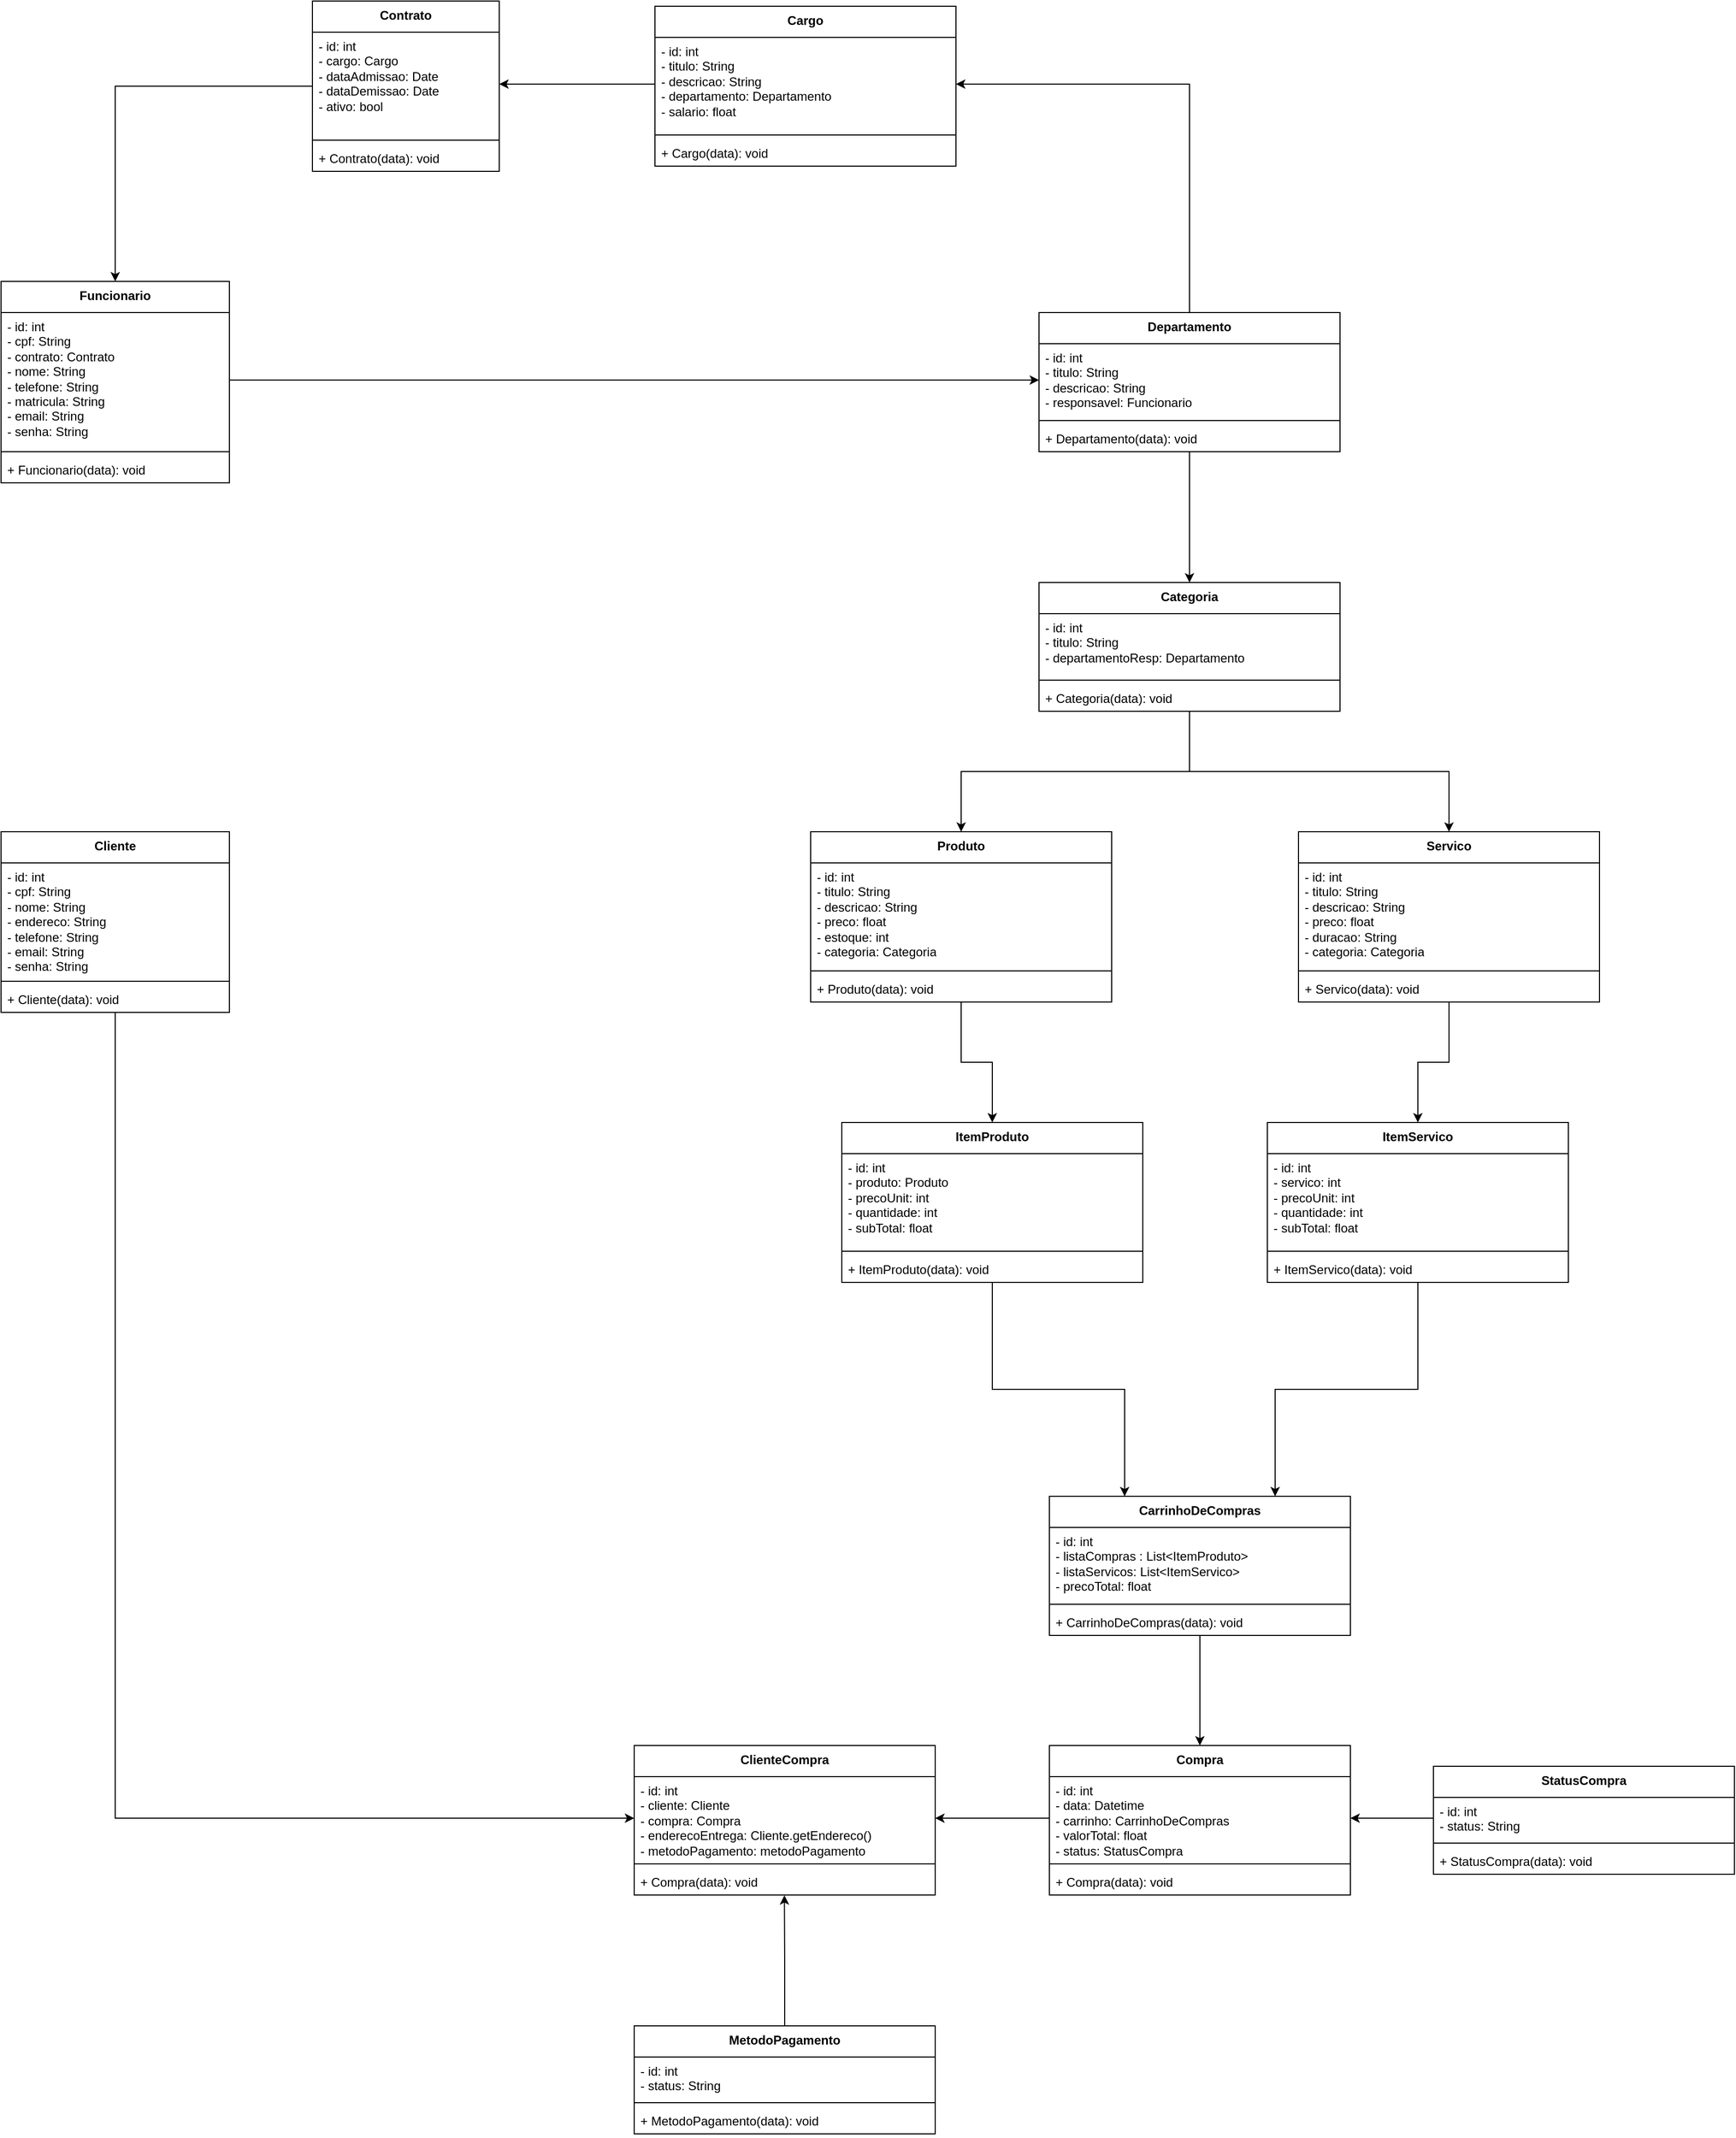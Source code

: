 <mxfile version="22.0.8" type="github">
  <diagram name="Page-1" id="0HX2dnRqEhf8P0ovfNeo">
    <mxGraphModel dx="1687" dy="2029" grid="1" gridSize="10" guides="1" tooltips="1" connect="1" arrows="1" fold="1" page="1" pageScale="1" pageWidth="850" pageHeight="1100" math="0" shadow="0">
      <root>
        <mxCell id="0" />
        <mxCell id="1" parent="0" />
        <mxCell id="rmH-b_gDkZlsQJ7KyMr7-101" style="edgeStyle=orthogonalEdgeStyle;rounded=0;orthogonalLoop=1;jettySize=auto;html=1;entryX=0;entryY=0.5;entryDx=0;entryDy=0;" parent="1" source="rmH-b_gDkZlsQJ7KyMr7-5" target="rmH-b_gDkZlsQJ7KyMr7-80" edge="1">
          <mxGeometry relative="1" as="geometry" />
        </mxCell>
        <mxCell id="rmH-b_gDkZlsQJ7KyMr7-5" value="Cliente" style="swimlane;fontStyle=1;align=center;verticalAlign=top;childLayout=stackLayout;horizontal=1;startSize=30;horizontalStack=0;resizeParent=1;resizeParentMax=0;resizeLast=0;collapsible=1;marginBottom=0;whiteSpace=wrap;html=1;" parent="1" vertex="1">
          <mxGeometry x="420" y="440" width="220" height="174" as="geometry" />
        </mxCell>
        <mxCell id="rmH-b_gDkZlsQJ7KyMr7-6" value="- id: int&lt;br style=&quot;border-color: var(--border-color);&quot;&gt;- cpf: String&lt;br style=&quot;border-color: var(--border-color);&quot;&gt;- nome: String&lt;br&gt;- endereco: String&lt;br style=&quot;border-color: var(--border-color);&quot;&gt;- telefone: String&lt;br style=&quot;border-color: var(--border-color);&quot;&gt;- email: String&lt;br style=&quot;border-color: var(--border-color);&quot;&gt;- senha: String" style="text;strokeColor=none;fillColor=none;align=left;verticalAlign=top;spacingLeft=4;spacingRight=4;overflow=hidden;rotatable=0;points=[[0,0.5],[1,0.5]];portConstraint=eastwest;whiteSpace=wrap;html=1;" parent="rmH-b_gDkZlsQJ7KyMr7-5" vertex="1">
          <mxGeometry y="30" width="220" height="110" as="geometry" />
        </mxCell>
        <mxCell id="rmH-b_gDkZlsQJ7KyMr7-7" value="" style="line;strokeWidth=1;fillColor=none;align=left;verticalAlign=middle;spacingTop=-1;spacingLeft=3;spacingRight=3;rotatable=0;labelPosition=right;points=[];portConstraint=eastwest;strokeColor=inherit;" parent="rmH-b_gDkZlsQJ7KyMr7-5" vertex="1">
          <mxGeometry y="140" width="220" height="8" as="geometry" />
        </mxCell>
        <mxCell id="rmH-b_gDkZlsQJ7KyMr7-8" value="+&amp;nbsp;Cliente(data): void" style="text;strokeColor=none;fillColor=none;align=left;verticalAlign=top;spacingLeft=4;spacingRight=4;overflow=hidden;rotatable=0;points=[[0,0.5],[1,0.5]];portConstraint=eastwest;whiteSpace=wrap;html=1;" parent="rmH-b_gDkZlsQJ7KyMr7-5" vertex="1">
          <mxGeometry y="148" width="220" height="26" as="geometry" />
        </mxCell>
        <mxCell id="rmH-b_gDkZlsQJ7KyMr7-11" value="Funcionario" style="swimlane;fontStyle=1;align=center;verticalAlign=top;childLayout=stackLayout;horizontal=1;startSize=30;horizontalStack=0;resizeParent=1;resizeParentMax=0;resizeLast=0;collapsible=1;marginBottom=0;whiteSpace=wrap;html=1;" parent="1" vertex="1">
          <mxGeometry x="420" y="-90" width="220" height="194" as="geometry" />
        </mxCell>
        <mxCell id="rmH-b_gDkZlsQJ7KyMr7-12" value="- id: int&lt;br&gt;- cpf: String&lt;br&gt;- contrato: Contrato&lt;br style=&quot;border-color: var(--border-color);&quot;&gt;- nome: String&lt;br style=&quot;border-color: var(--border-color);&quot;&gt;- telefone: String&lt;br&gt;- matricula: String&lt;br style=&quot;border-color: var(--border-color);&quot;&gt;- email: String&lt;br style=&quot;border-color: var(--border-color);&quot;&gt;- senha: String" style="text;strokeColor=none;fillColor=none;align=left;verticalAlign=top;spacingLeft=4;spacingRight=4;overflow=hidden;rotatable=0;points=[[0,0.5],[1,0.5]];portConstraint=eastwest;whiteSpace=wrap;html=1;" parent="rmH-b_gDkZlsQJ7KyMr7-11" vertex="1">
          <mxGeometry y="30" width="220" height="130" as="geometry" />
        </mxCell>
        <mxCell id="rmH-b_gDkZlsQJ7KyMr7-13" value="" style="line;strokeWidth=1;fillColor=none;align=left;verticalAlign=middle;spacingTop=-1;spacingLeft=3;spacingRight=3;rotatable=0;labelPosition=right;points=[];portConstraint=eastwest;strokeColor=inherit;" parent="rmH-b_gDkZlsQJ7KyMr7-11" vertex="1">
          <mxGeometry y="160" width="220" height="8" as="geometry" />
        </mxCell>
        <mxCell id="rmH-b_gDkZlsQJ7KyMr7-14" value="+ Funcionario(data): void" style="text;strokeColor=none;fillColor=none;align=left;verticalAlign=top;spacingLeft=4;spacingRight=4;overflow=hidden;rotatable=0;points=[[0,0.5],[1,0.5]];portConstraint=eastwest;whiteSpace=wrap;html=1;" parent="rmH-b_gDkZlsQJ7KyMr7-11" vertex="1">
          <mxGeometry y="168" width="220" height="26" as="geometry" />
        </mxCell>
        <mxCell id="rmH-b_gDkZlsQJ7KyMr7-46" style="edgeStyle=orthogonalEdgeStyle;rounded=0;orthogonalLoop=1;jettySize=auto;html=1;" parent="1" source="rmH-b_gDkZlsQJ7KyMr7-19" target="rmH-b_gDkZlsQJ7KyMr7-27" edge="1">
          <mxGeometry relative="1" as="geometry" />
        </mxCell>
        <mxCell id="rmH-b_gDkZlsQJ7KyMr7-19" value="Produto" style="swimlane;fontStyle=1;align=center;verticalAlign=top;childLayout=stackLayout;horizontal=1;startSize=30;horizontalStack=0;resizeParent=1;resizeParentMax=0;resizeLast=0;collapsible=1;marginBottom=0;whiteSpace=wrap;html=1;" parent="1" vertex="1">
          <mxGeometry x="1200" y="440" width="290" height="164" as="geometry" />
        </mxCell>
        <mxCell id="rmH-b_gDkZlsQJ7KyMr7-20" value="- id: int&lt;br&gt;- titulo: String&lt;br&gt;- descricao: String&lt;br&gt;- preco: float&lt;br&gt;- estoque: int&lt;br&gt;- categoria:&amp;nbsp;Categoria" style="text;strokeColor=none;fillColor=none;align=left;verticalAlign=top;spacingLeft=4;spacingRight=4;overflow=hidden;rotatable=0;points=[[0,0.5],[1,0.5]];portConstraint=eastwest;whiteSpace=wrap;html=1;" parent="rmH-b_gDkZlsQJ7KyMr7-19" vertex="1">
          <mxGeometry y="30" width="290" height="100" as="geometry" />
        </mxCell>
        <mxCell id="rmH-b_gDkZlsQJ7KyMr7-21" value="" style="line;strokeWidth=1;fillColor=none;align=left;verticalAlign=middle;spacingTop=-1;spacingLeft=3;spacingRight=3;rotatable=0;labelPosition=right;points=[];portConstraint=eastwest;strokeColor=inherit;" parent="rmH-b_gDkZlsQJ7KyMr7-19" vertex="1">
          <mxGeometry y="130" width="290" height="8" as="geometry" />
        </mxCell>
        <mxCell id="rmH-b_gDkZlsQJ7KyMr7-22" value="+ Produto(data): void" style="text;strokeColor=none;fillColor=none;align=left;verticalAlign=top;spacingLeft=4;spacingRight=4;overflow=hidden;rotatable=0;points=[[0,0.5],[1,0.5]];portConstraint=eastwest;whiteSpace=wrap;html=1;" parent="rmH-b_gDkZlsQJ7KyMr7-19" vertex="1">
          <mxGeometry y="138" width="290" height="26" as="geometry" />
        </mxCell>
        <mxCell id="rmH-b_gDkZlsQJ7KyMr7-69" style="edgeStyle=orthogonalEdgeStyle;rounded=0;orthogonalLoop=1;jettySize=auto;html=1;entryX=0.25;entryY=0;entryDx=0;entryDy=0;" parent="1" source="rmH-b_gDkZlsQJ7KyMr7-27" target="rmH-b_gDkZlsQJ7KyMr7-47" edge="1">
          <mxGeometry relative="1" as="geometry" />
        </mxCell>
        <mxCell id="rmH-b_gDkZlsQJ7KyMr7-27" value="ItemProduto" style="swimlane;fontStyle=1;align=center;verticalAlign=top;childLayout=stackLayout;horizontal=1;startSize=30;horizontalStack=0;resizeParent=1;resizeParentMax=0;resizeLast=0;collapsible=1;marginBottom=0;whiteSpace=wrap;html=1;" parent="1" vertex="1">
          <mxGeometry x="1230" y="720" width="290" height="154" as="geometry" />
        </mxCell>
        <mxCell id="rmH-b_gDkZlsQJ7KyMr7-28" value="- id: int&lt;br style=&quot;border-color: var(--border-color);&quot;&gt;- produto:&amp;nbsp;Produto&lt;br style=&quot;border-color: var(--border-color);&quot;&gt;- precoUnit: int&lt;br style=&quot;border-color: var(--border-color);&quot;&gt;- quantidade: int&lt;br style=&quot;border-color: var(--border-color);&quot;&gt;- subTotal: float" style="text;strokeColor=none;fillColor=none;align=left;verticalAlign=top;spacingLeft=4;spacingRight=4;overflow=hidden;rotatable=0;points=[[0,0.5],[1,0.5]];portConstraint=eastwest;whiteSpace=wrap;html=1;" parent="rmH-b_gDkZlsQJ7KyMr7-27" vertex="1">
          <mxGeometry y="30" width="290" height="90" as="geometry" />
        </mxCell>
        <mxCell id="rmH-b_gDkZlsQJ7KyMr7-29" value="" style="line;strokeWidth=1;fillColor=none;align=left;verticalAlign=middle;spacingTop=-1;spacingLeft=3;spacingRight=3;rotatable=0;labelPosition=right;points=[];portConstraint=eastwest;strokeColor=inherit;" parent="rmH-b_gDkZlsQJ7KyMr7-27" vertex="1">
          <mxGeometry y="120" width="290" height="8" as="geometry" />
        </mxCell>
        <mxCell id="rmH-b_gDkZlsQJ7KyMr7-30" value="+ ItemProduto(data): void" style="text;strokeColor=none;fillColor=none;align=left;verticalAlign=top;spacingLeft=4;spacingRight=4;overflow=hidden;rotatable=0;points=[[0,0.5],[1,0.5]];portConstraint=eastwest;whiteSpace=wrap;html=1;" parent="rmH-b_gDkZlsQJ7KyMr7-27" vertex="1">
          <mxGeometry y="128" width="290" height="26" as="geometry" />
        </mxCell>
        <mxCell id="rmH-b_gDkZlsQJ7KyMr7-74" style="edgeStyle=orthogonalEdgeStyle;rounded=0;orthogonalLoop=1;jettySize=auto;html=1;entryX=0.5;entryY=0;entryDx=0;entryDy=0;" parent="1" source="rmH-b_gDkZlsQJ7KyMr7-47" target="rmH-b_gDkZlsQJ7KyMr7-70" edge="1">
          <mxGeometry relative="1" as="geometry" />
        </mxCell>
        <mxCell id="rmH-b_gDkZlsQJ7KyMr7-47" value="CarrinhoDeCompras" style="swimlane;fontStyle=1;align=center;verticalAlign=top;childLayout=stackLayout;horizontal=1;startSize=30;horizontalStack=0;resizeParent=1;resizeParentMax=0;resizeLast=0;collapsible=1;marginBottom=0;whiteSpace=wrap;html=1;" parent="1" vertex="1">
          <mxGeometry x="1430" y="1080" width="290" height="134" as="geometry" />
        </mxCell>
        <mxCell id="rmH-b_gDkZlsQJ7KyMr7-48" value="- id: int&lt;br style=&quot;border-color: var(--border-color);&quot;&gt;- listaCompras : List&amp;lt;ItemProduto&amp;gt;&lt;br&gt;- listaServicos: List&amp;lt;ItemServico&amp;gt;&lt;br style=&quot;border-color: var(--border-color);&quot;&gt;- precoTotal: float" style="text;strokeColor=none;fillColor=none;align=left;verticalAlign=top;spacingLeft=4;spacingRight=4;overflow=hidden;rotatable=0;points=[[0,0.5],[1,0.5]];portConstraint=eastwest;whiteSpace=wrap;html=1;" parent="rmH-b_gDkZlsQJ7KyMr7-47" vertex="1">
          <mxGeometry y="30" width="290" height="70" as="geometry" />
        </mxCell>
        <mxCell id="rmH-b_gDkZlsQJ7KyMr7-49" value="" style="line;strokeWidth=1;fillColor=none;align=left;verticalAlign=middle;spacingTop=-1;spacingLeft=3;spacingRight=3;rotatable=0;labelPosition=right;points=[];portConstraint=eastwest;strokeColor=inherit;" parent="rmH-b_gDkZlsQJ7KyMr7-47" vertex="1">
          <mxGeometry y="100" width="290" height="8" as="geometry" />
        </mxCell>
        <mxCell id="rmH-b_gDkZlsQJ7KyMr7-50" value="+ CarrinhoDeCompras(data): void" style="text;strokeColor=none;fillColor=none;align=left;verticalAlign=top;spacingLeft=4;spacingRight=4;overflow=hidden;rotatable=0;points=[[0,0.5],[1,0.5]];portConstraint=eastwest;whiteSpace=wrap;html=1;" parent="rmH-b_gDkZlsQJ7KyMr7-47" vertex="1">
          <mxGeometry y="108" width="290" height="26" as="geometry" />
        </mxCell>
        <mxCell id="rmH-b_gDkZlsQJ7KyMr7-64" style="edgeStyle=orthogonalEdgeStyle;rounded=0;orthogonalLoop=1;jettySize=auto;html=1;entryX=0.5;entryY=0;entryDx=0;entryDy=0;" parent="1" source="rmH-b_gDkZlsQJ7KyMr7-51" target="rmH-b_gDkZlsQJ7KyMr7-55" edge="1">
          <mxGeometry relative="1" as="geometry" />
        </mxCell>
        <mxCell id="rmH-b_gDkZlsQJ7KyMr7-51" value="Servico" style="swimlane;fontStyle=1;align=center;verticalAlign=top;childLayout=stackLayout;horizontal=1;startSize=30;horizontalStack=0;resizeParent=1;resizeParentMax=0;resizeLast=0;collapsible=1;marginBottom=0;whiteSpace=wrap;html=1;" parent="1" vertex="1">
          <mxGeometry x="1670" y="440" width="290" height="164" as="geometry" />
        </mxCell>
        <mxCell id="rmH-b_gDkZlsQJ7KyMr7-52" value="- id: int&lt;br&gt;- titulo: String&lt;br&gt;- descricao: String&lt;br&gt;- preco: float&lt;br&gt;- duracao: String&lt;br&gt;-&amp;nbsp;categoria: Categoria" style="text;strokeColor=none;fillColor=none;align=left;verticalAlign=top;spacingLeft=4;spacingRight=4;overflow=hidden;rotatable=0;points=[[0,0.5],[1,0.5]];portConstraint=eastwest;whiteSpace=wrap;html=1;" parent="rmH-b_gDkZlsQJ7KyMr7-51" vertex="1">
          <mxGeometry y="30" width="290" height="100" as="geometry" />
        </mxCell>
        <mxCell id="rmH-b_gDkZlsQJ7KyMr7-53" value="" style="line;strokeWidth=1;fillColor=none;align=left;verticalAlign=middle;spacingTop=-1;spacingLeft=3;spacingRight=3;rotatable=0;labelPosition=right;points=[];portConstraint=eastwest;strokeColor=inherit;" parent="rmH-b_gDkZlsQJ7KyMr7-51" vertex="1">
          <mxGeometry y="130" width="290" height="8" as="geometry" />
        </mxCell>
        <mxCell id="rmH-b_gDkZlsQJ7KyMr7-54" value="+ Servico(data): void" style="text;strokeColor=none;fillColor=none;align=left;verticalAlign=top;spacingLeft=4;spacingRight=4;overflow=hidden;rotatable=0;points=[[0,0.5],[1,0.5]];portConstraint=eastwest;whiteSpace=wrap;html=1;" parent="rmH-b_gDkZlsQJ7KyMr7-51" vertex="1">
          <mxGeometry y="138" width="290" height="26" as="geometry" />
        </mxCell>
        <mxCell id="rmH-b_gDkZlsQJ7KyMr7-67" style="edgeStyle=orthogonalEdgeStyle;rounded=0;orthogonalLoop=1;jettySize=auto;html=1;entryX=0.75;entryY=0;entryDx=0;entryDy=0;" parent="1" source="rmH-b_gDkZlsQJ7KyMr7-55" target="rmH-b_gDkZlsQJ7KyMr7-47" edge="1">
          <mxGeometry relative="1" as="geometry" />
        </mxCell>
        <mxCell id="rmH-b_gDkZlsQJ7KyMr7-55" value="ItemServico" style="swimlane;fontStyle=1;align=center;verticalAlign=top;childLayout=stackLayout;horizontal=1;startSize=30;horizontalStack=0;resizeParent=1;resizeParentMax=0;resizeLast=0;collapsible=1;marginBottom=0;whiteSpace=wrap;html=1;" parent="1" vertex="1">
          <mxGeometry x="1640" y="720" width="290" height="154" as="geometry" />
        </mxCell>
        <mxCell id="rmH-b_gDkZlsQJ7KyMr7-56" value="- id: int&lt;br style=&quot;border-color: var(--border-color);&quot;&gt;- servico: int&lt;br style=&quot;border-color: var(--border-color);&quot;&gt;- precoUnit: int&lt;br style=&quot;border-color: var(--border-color);&quot;&gt;- quantidade: int&lt;br style=&quot;border-color: var(--border-color);&quot;&gt;- subTotal: float" style="text;strokeColor=none;fillColor=none;align=left;verticalAlign=top;spacingLeft=4;spacingRight=4;overflow=hidden;rotatable=0;points=[[0,0.5],[1,0.5]];portConstraint=eastwest;whiteSpace=wrap;html=1;" parent="rmH-b_gDkZlsQJ7KyMr7-55" vertex="1">
          <mxGeometry y="30" width="290" height="90" as="geometry" />
        </mxCell>
        <mxCell id="rmH-b_gDkZlsQJ7KyMr7-57" value="" style="line;strokeWidth=1;fillColor=none;align=left;verticalAlign=middle;spacingTop=-1;spacingLeft=3;spacingRight=3;rotatable=0;labelPosition=right;points=[];portConstraint=eastwest;strokeColor=inherit;" parent="rmH-b_gDkZlsQJ7KyMr7-55" vertex="1">
          <mxGeometry y="120" width="290" height="8" as="geometry" />
        </mxCell>
        <mxCell id="rmH-b_gDkZlsQJ7KyMr7-58" value="+&amp;nbsp;ItemServico(data): void" style="text;strokeColor=none;fillColor=none;align=left;verticalAlign=top;spacingLeft=4;spacingRight=4;overflow=hidden;rotatable=0;points=[[0,0.5],[1,0.5]];portConstraint=eastwest;whiteSpace=wrap;html=1;" parent="rmH-b_gDkZlsQJ7KyMr7-55" vertex="1">
          <mxGeometry y="128" width="290" height="26" as="geometry" />
        </mxCell>
        <mxCell id="rmH-b_gDkZlsQJ7KyMr7-70" value="Compra" style="swimlane;fontStyle=1;align=center;verticalAlign=top;childLayout=stackLayout;horizontal=1;startSize=30;horizontalStack=0;resizeParent=1;resizeParentMax=0;resizeLast=0;collapsible=1;marginBottom=0;whiteSpace=wrap;html=1;" parent="1" vertex="1">
          <mxGeometry x="1430" y="1320" width="290" height="144" as="geometry" />
        </mxCell>
        <mxCell id="rmH-b_gDkZlsQJ7KyMr7-71" value="- id: int&lt;br style=&quot;border-color: var(--border-color);&quot;&gt;- data: Datetime&lt;br style=&quot;border-color: var(--border-color);&quot;&gt;- carrinho:&amp;nbsp;CarrinhoDeCompras&lt;br style=&quot;border-color: var(--border-color);&quot;&gt;- valorTotal: float&lt;br&gt;- status: StatusCompra" style="text;strokeColor=none;fillColor=none;align=left;verticalAlign=top;spacingLeft=4;spacingRight=4;overflow=hidden;rotatable=0;points=[[0,0.5],[1,0.5]];portConstraint=eastwest;whiteSpace=wrap;html=1;" parent="rmH-b_gDkZlsQJ7KyMr7-70" vertex="1">
          <mxGeometry y="30" width="290" height="80" as="geometry" />
        </mxCell>
        <mxCell id="rmH-b_gDkZlsQJ7KyMr7-72" value="" style="line;strokeWidth=1;fillColor=none;align=left;verticalAlign=middle;spacingTop=-1;spacingLeft=3;spacingRight=3;rotatable=0;labelPosition=right;points=[];portConstraint=eastwest;strokeColor=inherit;" parent="rmH-b_gDkZlsQJ7KyMr7-70" vertex="1">
          <mxGeometry y="110" width="290" height="8" as="geometry" />
        </mxCell>
        <mxCell id="rmH-b_gDkZlsQJ7KyMr7-73" value="+&amp;nbsp;Compra(data): void" style="text;strokeColor=none;fillColor=none;align=left;verticalAlign=top;spacingLeft=4;spacingRight=4;overflow=hidden;rotatable=0;points=[[0,0.5],[1,0.5]];portConstraint=eastwest;whiteSpace=wrap;html=1;" parent="rmH-b_gDkZlsQJ7KyMr7-70" vertex="1">
          <mxGeometry y="118" width="290" height="26" as="geometry" />
        </mxCell>
        <mxCell id="rmH-b_gDkZlsQJ7KyMr7-79" value="ClienteCompra" style="swimlane;fontStyle=1;align=center;verticalAlign=top;childLayout=stackLayout;horizontal=1;startSize=30;horizontalStack=0;resizeParent=1;resizeParentMax=0;resizeLast=0;collapsible=1;marginBottom=0;whiteSpace=wrap;html=1;" parent="1" vertex="1">
          <mxGeometry x="1030" y="1320" width="290" height="144" as="geometry" />
        </mxCell>
        <mxCell id="rmH-b_gDkZlsQJ7KyMr7-80" value="- id: int&lt;br style=&quot;border-color: var(--border-color);&quot;&gt;- cliente: Cliente&lt;br style=&quot;border-color: var(--border-color);&quot;&gt;- compra:&amp;nbsp;Compra&lt;br style=&quot;border-color: var(--border-color);&quot;&gt;- enderecoEntrega: Cliente.getEndereco()&lt;br&gt;- metodoPagamento: metodoPagamento" style="text;strokeColor=none;fillColor=none;align=left;verticalAlign=top;spacingLeft=4;spacingRight=4;overflow=hidden;rotatable=0;points=[[0,0.5],[1,0.5]];portConstraint=eastwest;whiteSpace=wrap;html=1;" parent="rmH-b_gDkZlsQJ7KyMr7-79" vertex="1">
          <mxGeometry y="30" width="290" height="80" as="geometry" />
        </mxCell>
        <mxCell id="rmH-b_gDkZlsQJ7KyMr7-81" value="" style="line;strokeWidth=1;fillColor=none;align=left;verticalAlign=middle;spacingTop=-1;spacingLeft=3;spacingRight=3;rotatable=0;labelPosition=right;points=[];portConstraint=eastwest;strokeColor=inherit;" parent="rmH-b_gDkZlsQJ7KyMr7-79" vertex="1">
          <mxGeometry y="110" width="290" height="8" as="geometry" />
        </mxCell>
        <mxCell id="rmH-b_gDkZlsQJ7KyMr7-82" value="+&amp;nbsp;Compra(data): void" style="text;strokeColor=none;fillColor=none;align=left;verticalAlign=top;spacingLeft=4;spacingRight=4;overflow=hidden;rotatable=0;points=[[0,0.5],[1,0.5]];portConstraint=eastwest;whiteSpace=wrap;html=1;" parent="rmH-b_gDkZlsQJ7KyMr7-79" vertex="1">
          <mxGeometry y="118" width="290" height="26" as="geometry" />
        </mxCell>
        <mxCell id="rmH-b_gDkZlsQJ7KyMr7-83" value="StatusCompra" style="swimlane;fontStyle=1;align=center;verticalAlign=top;childLayout=stackLayout;horizontal=1;startSize=30;horizontalStack=0;resizeParent=1;resizeParentMax=0;resizeLast=0;collapsible=1;marginBottom=0;whiteSpace=wrap;html=1;" parent="1" vertex="1">
          <mxGeometry x="1800" y="1340" width="290" height="104" as="geometry" />
        </mxCell>
        <mxCell id="rmH-b_gDkZlsQJ7KyMr7-84" value="- id: int&lt;br style=&quot;border-color: var(--border-color);&quot;&gt;- status: String" style="text;strokeColor=none;fillColor=none;align=left;verticalAlign=top;spacingLeft=4;spacingRight=4;overflow=hidden;rotatable=0;points=[[0,0.5],[1,0.5]];portConstraint=eastwest;whiteSpace=wrap;html=1;" parent="rmH-b_gDkZlsQJ7KyMr7-83" vertex="1">
          <mxGeometry y="30" width="290" height="40" as="geometry" />
        </mxCell>
        <mxCell id="rmH-b_gDkZlsQJ7KyMr7-85" value="" style="line;strokeWidth=1;fillColor=none;align=left;verticalAlign=middle;spacingTop=-1;spacingLeft=3;spacingRight=3;rotatable=0;labelPosition=right;points=[];portConstraint=eastwest;strokeColor=inherit;" parent="rmH-b_gDkZlsQJ7KyMr7-83" vertex="1">
          <mxGeometry y="70" width="290" height="8" as="geometry" />
        </mxCell>
        <mxCell id="rmH-b_gDkZlsQJ7KyMr7-86" value="+&amp;nbsp;StatusCompra(data): void" style="text;strokeColor=none;fillColor=none;align=left;verticalAlign=top;spacingLeft=4;spacingRight=4;overflow=hidden;rotatable=0;points=[[0,0.5],[1,0.5]];portConstraint=eastwest;whiteSpace=wrap;html=1;" parent="rmH-b_gDkZlsQJ7KyMr7-83" vertex="1">
          <mxGeometry y="78" width="290" height="26" as="geometry" />
        </mxCell>
        <mxCell id="rmH-b_gDkZlsQJ7KyMr7-87" style="edgeStyle=orthogonalEdgeStyle;rounded=0;orthogonalLoop=1;jettySize=auto;html=1;exitX=0;exitY=0.5;exitDx=0;exitDy=0;entryX=1;entryY=0.5;entryDx=0;entryDy=0;" parent="1" source="rmH-b_gDkZlsQJ7KyMr7-84" target="rmH-b_gDkZlsQJ7KyMr7-71" edge="1">
          <mxGeometry relative="1" as="geometry" />
        </mxCell>
        <mxCell id="rmH-b_gDkZlsQJ7KyMr7-108" style="edgeStyle=orthogonalEdgeStyle;rounded=0;orthogonalLoop=1;jettySize=auto;html=1;entryX=1;entryY=0.5;entryDx=0;entryDy=0;" parent="1" source="rmH-b_gDkZlsQJ7KyMr7-88" target="rmH-b_gDkZlsQJ7KyMr7-105" edge="1">
          <mxGeometry relative="1" as="geometry" />
        </mxCell>
        <mxCell id="ruQxINrf4VnfBVx8ZJQu-12" style="edgeStyle=orthogonalEdgeStyle;rounded=0;orthogonalLoop=1;jettySize=auto;html=1;" edge="1" parent="1" source="rmH-b_gDkZlsQJ7KyMr7-88" target="ruQxINrf4VnfBVx8ZJQu-7">
          <mxGeometry relative="1" as="geometry" />
        </mxCell>
        <mxCell id="rmH-b_gDkZlsQJ7KyMr7-88" value="Departamento" style="swimlane;fontStyle=1;align=center;verticalAlign=top;childLayout=stackLayout;horizontal=1;startSize=30;horizontalStack=0;resizeParent=1;resizeParentMax=0;resizeLast=0;collapsible=1;marginBottom=0;whiteSpace=wrap;html=1;" parent="1" vertex="1">
          <mxGeometry x="1420" y="-60" width="290" height="134" as="geometry" />
        </mxCell>
        <mxCell id="rmH-b_gDkZlsQJ7KyMr7-89" value="- id: int&lt;br&gt;- titulo: String&lt;br&gt;- descricao: String&lt;br&gt;- responsavel: Funcionario" style="text;strokeColor=none;fillColor=none;align=left;verticalAlign=top;spacingLeft=4;spacingRight=4;overflow=hidden;rotatable=0;points=[[0,0.5],[1,0.5]];portConstraint=eastwest;whiteSpace=wrap;html=1;" parent="rmH-b_gDkZlsQJ7KyMr7-88" vertex="1">
          <mxGeometry y="30" width="290" height="70" as="geometry" />
        </mxCell>
        <mxCell id="rmH-b_gDkZlsQJ7KyMr7-90" value="" style="line;strokeWidth=1;fillColor=none;align=left;verticalAlign=middle;spacingTop=-1;spacingLeft=3;spacingRight=3;rotatable=0;labelPosition=right;points=[];portConstraint=eastwest;strokeColor=inherit;" parent="rmH-b_gDkZlsQJ7KyMr7-88" vertex="1">
          <mxGeometry y="100" width="290" height="8" as="geometry" />
        </mxCell>
        <mxCell id="rmH-b_gDkZlsQJ7KyMr7-91" value="+&amp;nbsp;Departamento(data): void" style="text;strokeColor=none;fillColor=none;align=left;verticalAlign=top;spacingLeft=4;spacingRight=4;overflow=hidden;rotatable=0;points=[[0,0.5],[1,0.5]];portConstraint=eastwest;whiteSpace=wrap;html=1;" parent="rmH-b_gDkZlsQJ7KyMr7-88" vertex="1">
          <mxGeometry y="108" width="290" height="26" as="geometry" />
        </mxCell>
        <mxCell id="rmH-b_gDkZlsQJ7KyMr7-93" value="MetodoPagamento" style="swimlane;fontStyle=1;align=center;verticalAlign=top;childLayout=stackLayout;horizontal=1;startSize=30;horizontalStack=0;resizeParent=1;resizeParentMax=0;resizeLast=0;collapsible=1;marginBottom=0;whiteSpace=wrap;html=1;" parent="1" vertex="1">
          <mxGeometry x="1030" y="1590" width="290" height="104" as="geometry" />
        </mxCell>
        <mxCell id="rmH-b_gDkZlsQJ7KyMr7-94" value="- id: int&lt;br style=&quot;border-color: var(--border-color);&quot;&gt;- status: String" style="text;strokeColor=none;fillColor=none;align=left;verticalAlign=top;spacingLeft=4;spacingRight=4;overflow=hidden;rotatable=0;points=[[0,0.5],[1,0.5]];portConstraint=eastwest;whiteSpace=wrap;html=1;" parent="rmH-b_gDkZlsQJ7KyMr7-93" vertex="1">
          <mxGeometry y="30" width="290" height="40" as="geometry" />
        </mxCell>
        <mxCell id="rmH-b_gDkZlsQJ7KyMr7-95" value="" style="line;strokeWidth=1;fillColor=none;align=left;verticalAlign=middle;spacingTop=-1;spacingLeft=3;spacingRight=3;rotatable=0;labelPosition=right;points=[];portConstraint=eastwest;strokeColor=inherit;" parent="rmH-b_gDkZlsQJ7KyMr7-93" vertex="1">
          <mxGeometry y="70" width="290" height="8" as="geometry" />
        </mxCell>
        <mxCell id="rmH-b_gDkZlsQJ7KyMr7-96" value="+&amp;nbsp;MetodoPagamento(data): void" style="text;strokeColor=none;fillColor=none;align=left;verticalAlign=top;spacingLeft=4;spacingRight=4;overflow=hidden;rotatable=0;points=[[0,0.5],[1,0.5]];portConstraint=eastwest;whiteSpace=wrap;html=1;" parent="rmH-b_gDkZlsQJ7KyMr7-93" vertex="1">
          <mxGeometry y="78" width="290" height="26" as="geometry" />
        </mxCell>
        <mxCell id="rmH-b_gDkZlsQJ7KyMr7-98" style="edgeStyle=orthogonalEdgeStyle;rounded=0;orthogonalLoop=1;jettySize=auto;html=1;entryX=0.499;entryY=1.009;entryDx=0;entryDy=0;entryPerimeter=0;" parent="1" source="rmH-b_gDkZlsQJ7KyMr7-93" target="rmH-b_gDkZlsQJ7KyMr7-82" edge="1">
          <mxGeometry relative="1" as="geometry" />
        </mxCell>
        <mxCell id="rmH-b_gDkZlsQJ7KyMr7-100" style="edgeStyle=orthogonalEdgeStyle;rounded=0;orthogonalLoop=1;jettySize=auto;html=1;entryX=1;entryY=0.5;entryDx=0;entryDy=0;" parent="1" source="rmH-b_gDkZlsQJ7KyMr7-71" target="rmH-b_gDkZlsQJ7KyMr7-80" edge="1">
          <mxGeometry relative="1" as="geometry" />
        </mxCell>
        <mxCell id="rmH-b_gDkZlsQJ7KyMr7-103" style="edgeStyle=orthogonalEdgeStyle;rounded=0;orthogonalLoop=1;jettySize=auto;html=1;exitX=1;exitY=0.5;exitDx=0;exitDy=0;entryX=0;entryY=0.5;entryDx=0;entryDy=0;" parent="1" source="rmH-b_gDkZlsQJ7KyMr7-12" target="rmH-b_gDkZlsQJ7KyMr7-89" edge="1">
          <mxGeometry relative="1" as="geometry" />
        </mxCell>
        <mxCell id="rmH-b_gDkZlsQJ7KyMr7-104" value="Cargo" style="swimlane;fontStyle=1;align=center;verticalAlign=top;childLayout=stackLayout;horizontal=1;startSize=30;horizontalStack=0;resizeParent=1;resizeParentMax=0;resizeLast=0;collapsible=1;marginBottom=0;whiteSpace=wrap;html=1;" parent="1" vertex="1">
          <mxGeometry x="1050" y="-355" width="290" height="154" as="geometry" />
        </mxCell>
        <mxCell id="rmH-b_gDkZlsQJ7KyMr7-105" value="- id: int&lt;br style=&quot;border-color: var(--border-color);&quot;&gt;- titulo: String&lt;br&gt;- descricao: String&lt;br style=&quot;border-color: var(--border-color);&quot;&gt;- departamento: Departamento&lt;br&gt;- salario: float" style="text;strokeColor=none;fillColor=none;align=left;verticalAlign=top;spacingLeft=4;spacingRight=4;overflow=hidden;rotatable=0;points=[[0,0.5],[1,0.5]];portConstraint=eastwest;whiteSpace=wrap;html=1;" parent="rmH-b_gDkZlsQJ7KyMr7-104" vertex="1">
          <mxGeometry y="30" width="290" height="90" as="geometry" />
        </mxCell>
        <mxCell id="rmH-b_gDkZlsQJ7KyMr7-106" value="" style="line;strokeWidth=1;fillColor=none;align=left;verticalAlign=middle;spacingTop=-1;spacingLeft=3;spacingRight=3;rotatable=0;labelPosition=right;points=[];portConstraint=eastwest;strokeColor=inherit;" parent="rmH-b_gDkZlsQJ7KyMr7-104" vertex="1">
          <mxGeometry y="120" width="290" height="8" as="geometry" />
        </mxCell>
        <mxCell id="rmH-b_gDkZlsQJ7KyMr7-107" value="+&amp;nbsp;Cargo(data): void" style="text;strokeColor=none;fillColor=none;align=left;verticalAlign=top;spacingLeft=4;spacingRight=4;overflow=hidden;rotatable=0;points=[[0,0.5],[1,0.5]];portConstraint=eastwest;whiteSpace=wrap;html=1;" parent="rmH-b_gDkZlsQJ7KyMr7-104" vertex="1">
          <mxGeometry y="128" width="290" height="26" as="geometry" />
        </mxCell>
        <mxCell id="ruQxINrf4VnfBVx8ZJQu-1" style="edgeStyle=orthogonalEdgeStyle;rounded=0;orthogonalLoop=1;jettySize=auto;html=1;" edge="1" parent="1" source="rmH-b_gDkZlsQJ7KyMr7-110" target="rmH-b_gDkZlsQJ7KyMr7-11">
          <mxGeometry relative="1" as="geometry" />
        </mxCell>
        <mxCell id="rmH-b_gDkZlsQJ7KyMr7-110" value="Contrato" style="swimlane;fontStyle=1;align=center;verticalAlign=top;childLayout=stackLayout;horizontal=1;startSize=30;horizontalStack=0;resizeParent=1;resizeParentMax=0;resizeLast=0;collapsible=1;marginBottom=0;whiteSpace=wrap;html=1;" parent="1" vertex="1">
          <mxGeometry x="720" y="-360" width="180" height="164" as="geometry" />
        </mxCell>
        <mxCell id="rmH-b_gDkZlsQJ7KyMr7-111" value="- id: int&lt;br&gt;- cargo: Cargo&lt;br&gt;- dataAdmissao: Date&lt;br&gt;- dataDemissao: Date&lt;br&gt;- ativo: bool" style="text;strokeColor=none;fillColor=none;align=left;verticalAlign=top;spacingLeft=4;spacingRight=4;overflow=hidden;rotatable=0;points=[[0,0.5],[1,0.5]];portConstraint=eastwest;whiteSpace=wrap;html=1;" parent="rmH-b_gDkZlsQJ7KyMr7-110" vertex="1">
          <mxGeometry y="30" width="180" height="100" as="geometry" />
        </mxCell>
        <mxCell id="rmH-b_gDkZlsQJ7KyMr7-112" value="" style="line;strokeWidth=1;fillColor=none;align=left;verticalAlign=middle;spacingTop=-1;spacingLeft=3;spacingRight=3;rotatable=0;labelPosition=right;points=[];portConstraint=eastwest;strokeColor=inherit;" parent="rmH-b_gDkZlsQJ7KyMr7-110" vertex="1">
          <mxGeometry y="130" width="180" height="8" as="geometry" />
        </mxCell>
        <mxCell id="rmH-b_gDkZlsQJ7KyMr7-113" value="+&amp;nbsp;Contrato(data): void" style="text;strokeColor=none;fillColor=none;align=left;verticalAlign=top;spacingLeft=4;spacingRight=4;overflow=hidden;rotatable=0;points=[[0,0.5],[1,0.5]];portConstraint=eastwest;whiteSpace=wrap;html=1;" parent="rmH-b_gDkZlsQJ7KyMr7-110" vertex="1">
          <mxGeometry y="138" width="180" height="26" as="geometry" />
        </mxCell>
        <mxCell id="rmH-b_gDkZlsQJ7KyMr7-115" style="edgeStyle=orthogonalEdgeStyle;rounded=0;orthogonalLoop=1;jettySize=auto;html=1;exitX=0;exitY=0.5;exitDx=0;exitDy=0;entryX=1;entryY=0.5;entryDx=0;entryDy=0;" parent="1" source="rmH-b_gDkZlsQJ7KyMr7-105" target="rmH-b_gDkZlsQJ7KyMr7-111" edge="1">
          <mxGeometry relative="1" as="geometry" />
        </mxCell>
        <mxCell id="ruQxINrf4VnfBVx8ZJQu-16" style="edgeStyle=orthogonalEdgeStyle;rounded=0;orthogonalLoop=1;jettySize=auto;html=1;" edge="1" parent="1" source="ruQxINrf4VnfBVx8ZJQu-7" target="rmH-b_gDkZlsQJ7KyMr7-19">
          <mxGeometry relative="1" as="geometry" />
        </mxCell>
        <mxCell id="ruQxINrf4VnfBVx8ZJQu-17" style="edgeStyle=orthogonalEdgeStyle;rounded=0;orthogonalLoop=1;jettySize=auto;html=1;entryX=0.5;entryY=0;entryDx=0;entryDy=0;" edge="1" parent="1" source="ruQxINrf4VnfBVx8ZJQu-7" target="rmH-b_gDkZlsQJ7KyMr7-51">
          <mxGeometry relative="1" as="geometry" />
        </mxCell>
        <mxCell id="ruQxINrf4VnfBVx8ZJQu-7" value="Categoria" style="swimlane;fontStyle=1;align=center;verticalAlign=top;childLayout=stackLayout;horizontal=1;startSize=30;horizontalStack=0;resizeParent=1;resizeParentMax=0;resizeLast=0;collapsible=1;marginBottom=0;whiteSpace=wrap;html=1;" vertex="1" parent="1">
          <mxGeometry x="1420" y="200" width="290" height="124" as="geometry" />
        </mxCell>
        <mxCell id="ruQxINrf4VnfBVx8ZJQu-8" value="- id: int&lt;br&gt;- titulo: String&lt;br&gt;- departamentoResp:&amp;nbsp;Departamento" style="text;strokeColor=none;fillColor=none;align=left;verticalAlign=top;spacingLeft=4;spacingRight=4;overflow=hidden;rotatable=0;points=[[0,0.5],[1,0.5]];portConstraint=eastwest;whiteSpace=wrap;html=1;" vertex="1" parent="ruQxINrf4VnfBVx8ZJQu-7">
          <mxGeometry y="30" width="290" height="60" as="geometry" />
        </mxCell>
        <mxCell id="ruQxINrf4VnfBVx8ZJQu-9" value="" style="line;strokeWidth=1;fillColor=none;align=left;verticalAlign=middle;spacingTop=-1;spacingLeft=3;spacingRight=3;rotatable=0;labelPosition=right;points=[];portConstraint=eastwest;strokeColor=inherit;" vertex="1" parent="ruQxINrf4VnfBVx8ZJQu-7">
          <mxGeometry y="90" width="290" height="8" as="geometry" />
        </mxCell>
        <mxCell id="ruQxINrf4VnfBVx8ZJQu-10" value="+&amp;nbsp;Categoria(data): void" style="text;strokeColor=none;fillColor=none;align=left;verticalAlign=top;spacingLeft=4;spacingRight=4;overflow=hidden;rotatable=0;points=[[0,0.5],[1,0.5]];portConstraint=eastwest;whiteSpace=wrap;html=1;" vertex="1" parent="ruQxINrf4VnfBVx8ZJQu-7">
          <mxGeometry y="98" width="290" height="26" as="geometry" />
        </mxCell>
      </root>
    </mxGraphModel>
  </diagram>
</mxfile>
